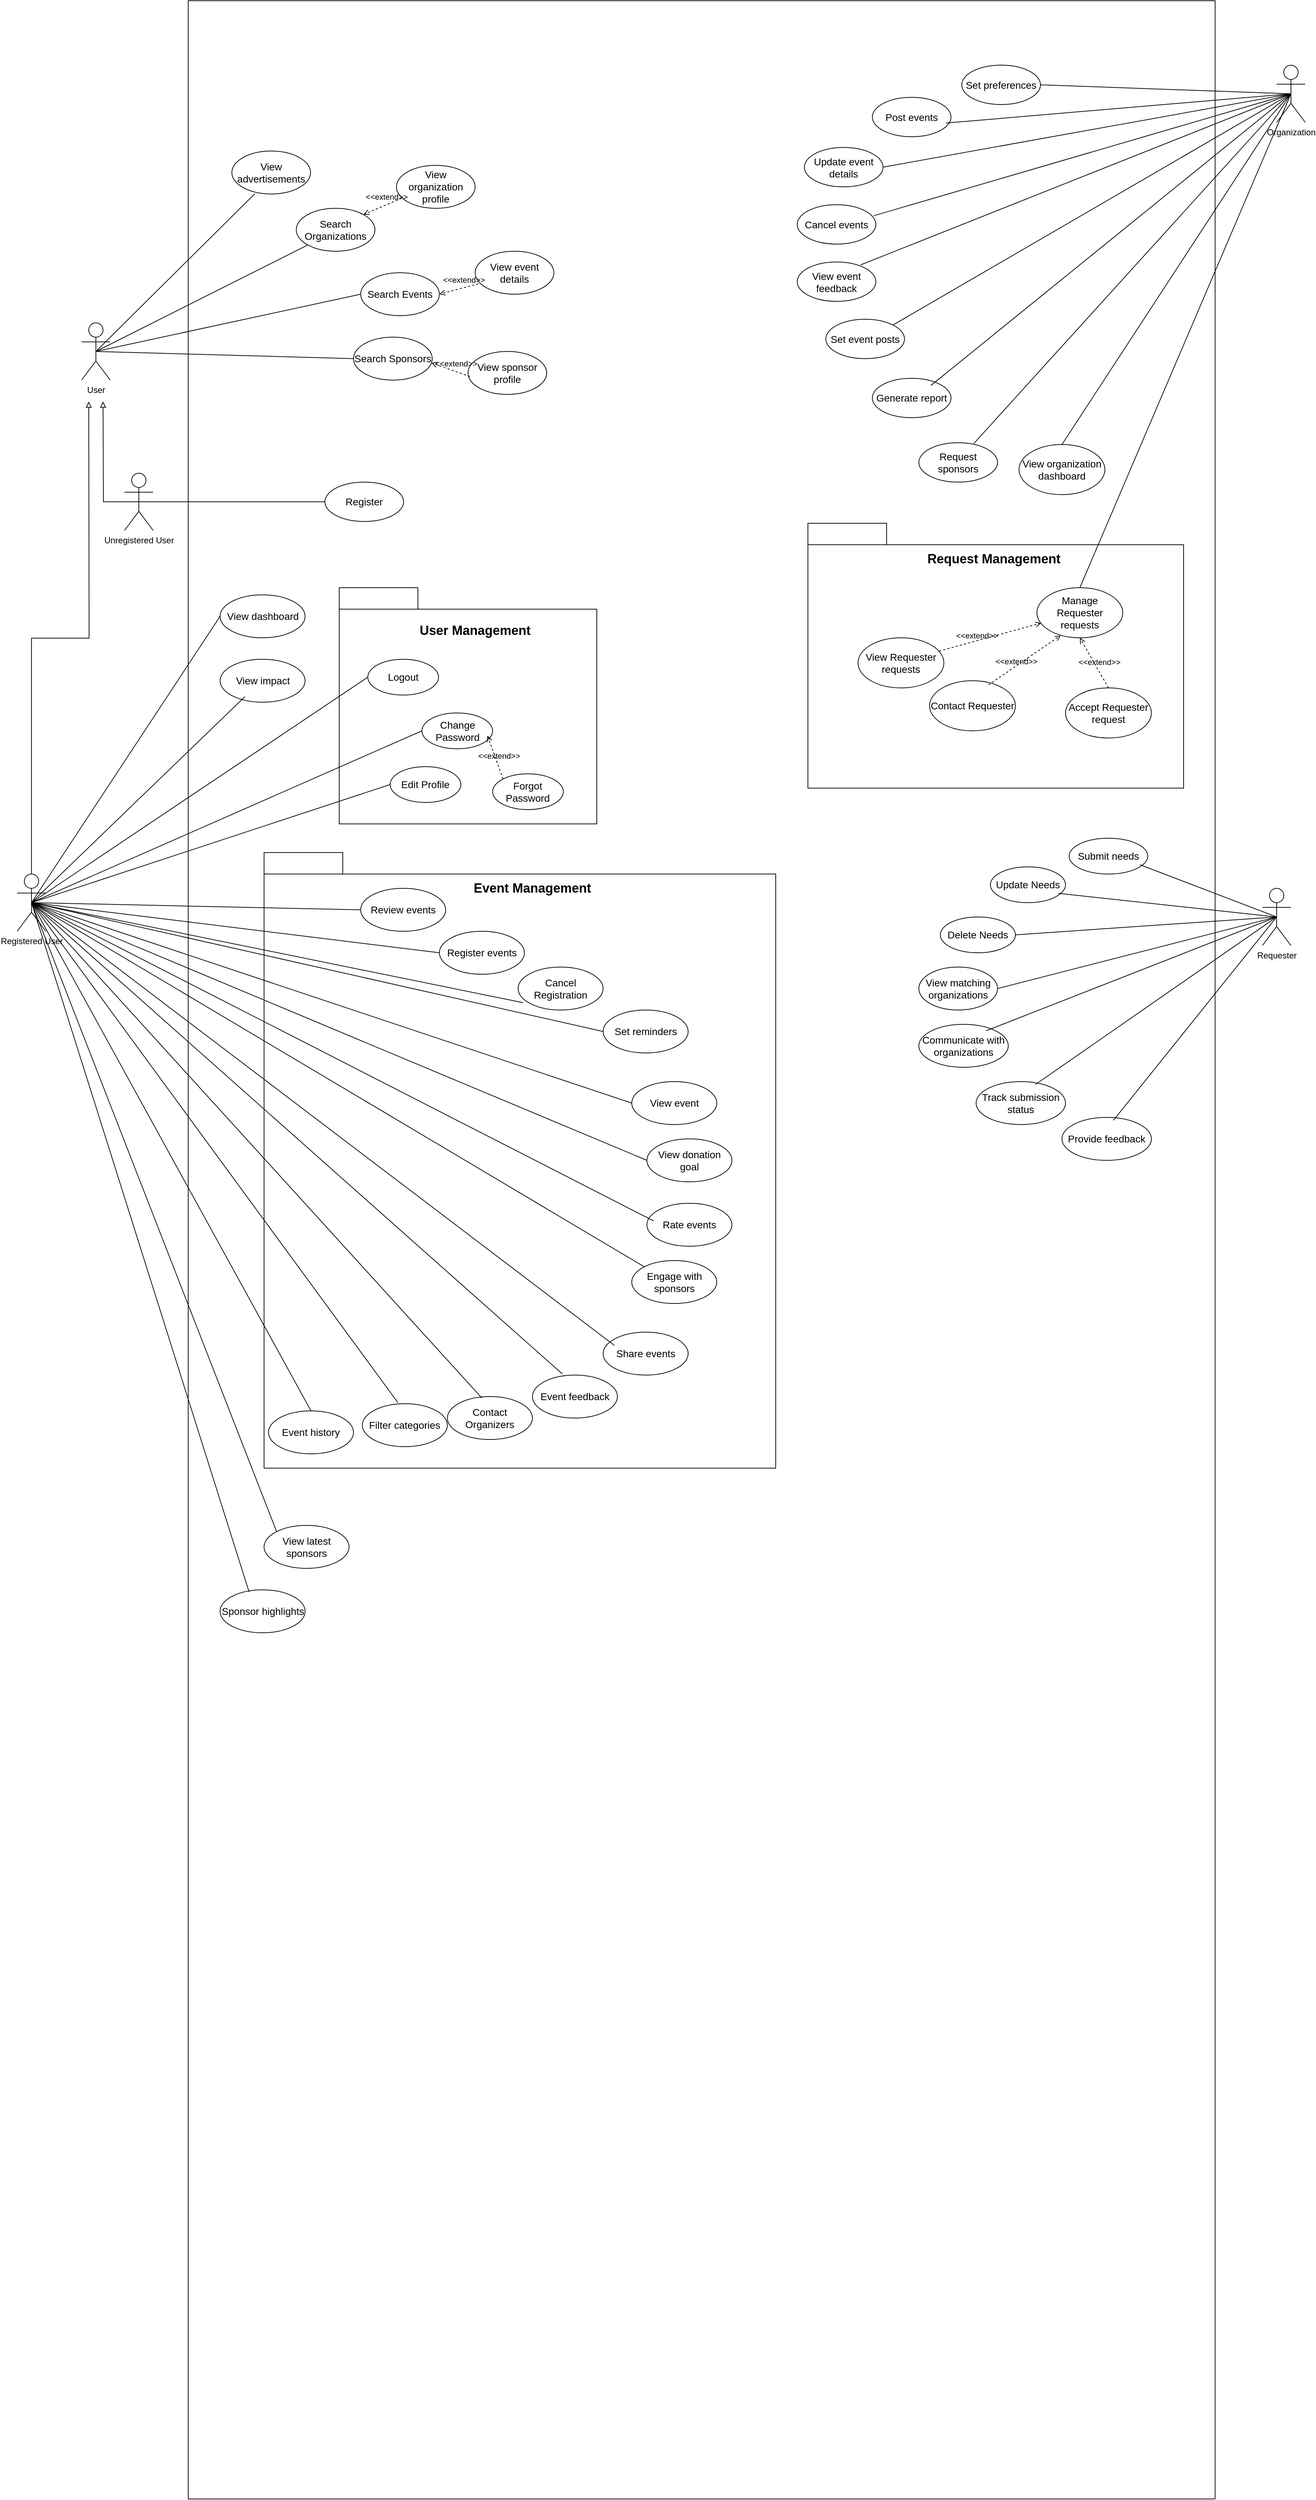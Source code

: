 <mxfile version="24.6.4" type="github">
  <diagram name="Page-1" id="Twm9W9HTtbM4XkpbnREE">
    <mxGraphModel dx="2868" dy="2698" grid="1" gridSize="10" guides="1" tooltips="1" connect="1" arrows="1" fold="1" page="1" pageScale="1" pageWidth="850" pageHeight="1100" math="0" shadow="0">
      <root>
        <mxCell id="0" />
        <mxCell id="1" parent="0" />
        <mxCell id="WttHLfRJtksVpFeQmQ0g-1" value="" style="rounded=0;whiteSpace=wrap;html=1;" vertex="1" parent="1">
          <mxGeometry x="919" y="-330" width="1435" height="3490" as="geometry" />
        </mxCell>
        <mxCell id="WttHLfRJtksVpFeQmQ0g-2" value="User" style="shape=umlActor;verticalLabelPosition=bottom;verticalAlign=top;html=1;outlineConnect=0;" vertex="1" parent="1">
          <mxGeometry x="770" y="120" width="40" height="80" as="geometry" />
        </mxCell>
        <mxCell id="WttHLfRJtksVpFeQmQ0g-6" style="edgeStyle=orthogonalEdgeStyle;rounded=0;orthogonalLoop=1;jettySize=auto;html=1;exitX=0.5;exitY=0.5;exitDx=0;exitDy=0;exitPerimeter=0;endArrow=block;endFill=0;" edge="1" parent="1" source="WttHLfRJtksVpFeQmQ0g-3">
          <mxGeometry relative="1" as="geometry">
            <mxPoint x="800" y="230" as="targetPoint" />
          </mxGeometry>
        </mxCell>
        <mxCell id="WttHLfRJtksVpFeQmQ0g-3" value="Unregistered User&lt;div&gt;&lt;br&gt;&lt;/div&gt;" style="shape=umlActor;verticalLabelPosition=bottom;verticalAlign=top;html=1;outlineConnect=0;" vertex="1" parent="1">
          <mxGeometry x="830" y="330" width="40" height="80" as="geometry" />
        </mxCell>
        <mxCell id="WttHLfRJtksVpFeQmQ0g-4" value="&lt;font style=&quot;font-size: 14px;&quot;&gt;Register&lt;/font&gt;" style="ellipse;whiteSpace=wrap;html=1;" vertex="1" parent="1">
          <mxGeometry x="1110" y="342.5" width="110" height="55" as="geometry" />
        </mxCell>
        <mxCell id="WttHLfRJtksVpFeQmQ0g-5" value="" style="endArrow=none;html=1;rounded=0;entryX=0;entryY=0.5;entryDx=0;entryDy=0;exitX=0.5;exitY=0.5;exitDx=0;exitDy=0;exitPerimeter=0;" edge="1" parent="1" source="WttHLfRJtksVpFeQmQ0g-3" target="WttHLfRJtksVpFeQmQ0g-4">
          <mxGeometry width="50" height="50" relative="1" as="geometry">
            <mxPoint x="930" y="440" as="sourcePoint" />
            <mxPoint x="1150" y="440" as="targetPoint" />
          </mxGeometry>
        </mxCell>
        <mxCell id="WttHLfRJtksVpFeQmQ0g-7" value="&lt;span style=&quot;font-size: 14px;&quot;&gt;Search Organizations&lt;/span&gt;" style="ellipse;whiteSpace=wrap;html=1;" vertex="1" parent="1">
          <mxGeometry x="1070" y="-40" width="110" height="60" as="geometry" />
        </mxCell>
        <mxCell id="WttHLfRJtksVpFeQmQ0g-8" value="&lt;span style=&quot;font-size: 14px;&quot;&gt;Search Events&lt;/span&gt;" style="ellipse;whiteSpace=wrap;html=1;" vertex="1" parent="1">
          <mxGeometry x="1160" y="50" width="110" height="60" as="geometry" />
        </mxCell>
        <mxCell id="WttHLfRJtksVpFeQmQ0g-9" value="&lt;span style=&quot;font-size: 14px;&quot;&gt;Search Sponsors&lt;/span&gt;" style="ellipse;whiteSpace=wrap;html=1;" vertex="1" parent="1">
          <mxGeometry x="1150" y="140" width="110" height="60" as="geometry" />
        </mxCell>
        <mxCell id="WttHLfRJtksVpFeQmQ0g-10" value="&lt;span style=&quot;font-size: 14px;&quot;&gt;View advertisements&lt;/span&gt;" style="ellipse;whiteSpace=wrap;html=1;" vertex="1" parent="1">
          <mxGeometry x="980" y="-120" width="110" height="60" as="geometry" />
        </mxCell>
        <mxCell id="WttHLfRJtksVpFeQmQ0g-11" value="&lt;span style=&quot;font-size: 14px;&quot;&gt;View event details&lt;/span&gt;" style="ellipse;whiteSpace=wrap;html=1;" vertex="1" parent="1">
          <mxGeometry x="1320" y="20" width="110" height="60" as="geometry" />
        </mxCell>
        <mxCell id="WttHLfRJtksVpFeQmQ0g-12" value="&lt;span style=&quot;font-size: 14px;&quot;&gt;View sponsor profile&lt;/span&gt;" style="ellipse;whiteSpace=wrap;html=1;" vertex="1" parent="1">
          <mxGeometry x="1310" y="160" width="110" height="60" as="geometry" />
        </mxCell>
        <mxCell id="WttHLfRJtksVpFeQmQ0g-13" value="&lt;span style=&quot;font-size: 14px;&quot;&gt;View organization profile&lt;/span&gt;" style="ellipse;whiteSpace=wrap;html=1;" vertex="1" parent="1">
          <mxGeometry x="1210" y="-100" width="110" height="60" as="geometry" />
        </mxCell>
        <mxCell id="WttHLfRJtksVpFeQmQ0g-14" value="" style="endArrow=none;html=1;rounded=0;entryX=0;entryY=0.5;entryDx=0;entryDy=0;exitX=0.5;exitY=0.5;exitDx=0;exitDy=0;exitPerimeter=0;" edge="1" parent="1" source="WttHLfRJtksVpFeQmQ0g-2" target="WttHLfRJtksVpFeQmQ0g-9">
          <mxGeometry width="50" height="50" relative="1" as="geometry">
            <mxPoint x="820" y="260" as="sourcePoint" />
            <mxPoint x="1080" y="260" as="targetPoint" />
          </mxGeometry>
        </mxCell>
        <mxCell id="WttHLfRJtksVpFeQmQ0g-15" value="" style="endArrow=none;html=1;rounded=0;entryX=0;entryY=0.5;entryDx=0;entryDy=0;exitX=0.5;exitY=0.5;exitDx=0;exitDy=0;exitPerimeter=0;" edge="1" parent="1" source="WttHLfRJtksVpFeQmQ0g-2" target="WttHLfRJtksVpFeQmQ0g-8">
          <mxGeometry width="50" height="50" relative="1" as="geometry">
            <mxPoint x="760" y="80" as="sourcePoint" />
            <mxPoint x="1120" y="90" as="targetPoint" />
          </mxGeometry>
        </mxCell>
        <mxCell id="WttHLfRJtksVpFeQmQ0g-16" value="" style="endArrow=none;html=1;rounded=0;entryX=0;entryY=1;entryDx=0;entryDy=0;exitX=0.5;exitY=0.5;exitDx=0;exitDy=0;exitPerimeter=0;" edge="1" parent="1" source="WttHLfRJtksVpFeQmQ0g-2" target="WttHLfRJtksVpFeQmQ0g-7">
          <mxGeometry width="50" height="50" relative="1" as="geometry">
            <mxPoint x="460" y="60" as="sourcePoint" />
            <mxPoint x="830" y="-20" as="targetPoint" />
          </mxGeometry>
        </mxCell>
        <mxCell id="WttHLfRJtksVpFeQmQ0g-17" value="" style="endArrow=none;html=1;rounded=0;entryX=0.291;entryY=0.996;entryDx=0;entryDy=0;exitX=0.5;exitY=0.5;exitDx=0;exitDy=0;exitPerimeter=0;entryPerimeter=0;" edge="1" parent="1" source="WttHLfRJtksVpFeQmQ0g-2" target="WttHLfRJtksVpFeQmQ0g-10">
          <mxGeometry width="50" height="50" relative="1" as="geometry">
            <mxPoint x="470" y="89" as="sourcePoint" />
            <mxPoint x="766" y="-60" as="targetPoint" />
          </mxGeometry>
        </mxCell>
        <mxCell id="WttHLfRJtksVpFeQmQ0g-18" value="&amp;lt;&amp;lt;extend&amp;gt;&amp;gt;" style="html=1;verticalAlign=bottom;labelBackgroundColor=none;endArrow=open;endFill=0;dashed=1;rounded=0;exitX=0.023;exitY=0.583;exitDx=0;exitDy=0;entryX=0.991;entryY=0.6;entryDx=0;entryDy=0;entryPerimeter=0;exitPerimeter=0;" edge="1" parent="1" source="WttHLfRJtksVpFeQmQ0g-12" target="WttHLfRJtksVpFeQmQ0g-9">
          <mxGeometry x="-0.264" y="-2" width="160" relative="1" as="geometry">
            <mxPoint x="1220" y="310" as="sourcePoint" />
            <mxPoint x="1198" y="250" as="targetPoint" />
            <mxPoint as="offset" />
          </mxGeometry>
        </mxCell>
        <mxCell id="WttHLfRJtksVpFeQmQ0g-19" value="&amp;lt;&amp;lt;extend&amp;gt;&amp;gt;" style="html=1;verticalAlign=bottom;labelBackgroundColor=none;endArrow=open;endFill=0;dashed=1;rounded=0;exitX=0.041;exitY=0.758;exitDx=0;exitDy=0;entryX=1;entryY=0.5;entryDx=0;entryDy=0;exitPerimeter=0;" edge="1" parent="1" source="WttHLfRJtksVpFeQmQ0g-11" target="WttHLfRJtksVpFeQmQ0g-8">
          <mxGeometry x="-0.264" y="-2" width="160" relative="1" as="geometry">
            <mxPoint x="1329" y="139" as="sourcePoint" />
            <mxPoint x="1275" y="120" as="targetPoint" />
            <mxPoint as="offset" />
          </mxGeometry>
        </mxCell>
        <mxCell id="WttHLfRJtksVpFeQmQ0g-20" value="&amp;lt;&amp;lt;extend&amp;gt;&amp;gt;" style="html=1;verticalAlign=bottom;labelBackgroundColor=none;endArrow=open;endFill=0;dashed=1;rounded=0;exitX=0.064;exitY=0.767;exitDx=0;exitDy=0;entryX=1;entryY=0;entryDx=0;entryDy=0;exitPerimeter=0;" edge="1" parent="1" source="WttHLfRJtksVpFeQmQ0g-13" target="WttHLfRJtksVpFeQmQ0g-7">
          <mxGeometry x="-0.264" y="-2" width="160" relative="1" as="geometry">
            <mxPoint x="1255" y="20" as="sourcePoint" />
            <mxPoint x="1200" y="35" as="targetPoint" />
            <mxPoint as="offset" />
          </mxGeometry>
        </mxCell>
        <mxCell id="WttHLfRJtksVpFeQmQ0g-22" style="edgeStyle=orthogonalEdgeStyle;rounded=0;orthogonalLoop=1;jettySize=auto;html=1;exitX=0.5;exitY=0;exitDx=0;exitDy=0;exitPerimeter=0;endArrow=block;endFill=0;" edge="1" parent="1" source="WttHLfRJtksVpFeQmQ0g-21">
          <mxGeometry relative="1" as="geometry">
            <mxPoint x="780" y="230" as="targetPoint" />
          </mxGeometry>
        </mxCell>
        <mxCell id="WttHLfRJtksVpFeQmQ0g-21" value="&lt;div&gt;Registered User&lt;/div&gt;" style="shape=umlActor;verticalLabelPosition=bottom;verticalAlign=top;html=1;outlineConnect=0;" vertex="1" parent="1">
          <mxGeometry x="680" y="890" width="40" height="80" as="geometry" />
        </mxCell>
        <mxCell id="WttHLfRJtksVpFeQmQ0g-23" value="" style="shape=folder;fontStyle=1;tabWidth=110;tabHeight=30;tabPosition=left;html=1;boundedLbl=1;labelInHeader=1;container=0;collapsible=0;whiteSpace=wrap;" vertex="1" parent="1">
          <mxGeometry x="1130" y="490" width="360" height="330" as="geometry" />
        </mxCell>
        <mxCell id="WttHLfRJtksVpFeQmQ0g-24" value="&lt;b style=&quot;font-size: 18px;&quot;&gt;User Management&lt;/b&gt;" style="html=1;strokeColor=none;resizeWidth=1;resizeHeight=1;fillColor=none;part=1;connectable=0;allowArrows=0;deletable=0;whiteSpace=wrap;" vertex="1" parent="1">
          <mxGeometry x="1070" y="520" width="500" as="geometry">
            <mxPoint y="30" as="offset" />
          </mxGeometry>
        </mxCell>
        <mxCell id="WttHLfRJtksVpFeQmQ0g-25" value="&lt;font style=&quot;font-size: 14px;&quot;&gt;Logout&lt;/font&gt;" style="ellipse;whiteSpace=wrap;html=1;" vertex="1" parent="1">
          <mxGeometry x="1170.004" y="590" width="98.814" height="50" as="geometry" />
        </mxCell>
        <mxCell id="WttHLfRJtksVpFeQmQ0g-26" value="&lt;font style=&quot;font-size: 14px;&quot;&gt;Change Password&lt;/font&gt;" style="ellipse;whiteSpace=wrap;html=1;" vertex="1" parent="1">
          <mxGeometry x="1245.591" y="664.998" width="98.814" height="50" as="geometry" />
        </mxCell>
        <mxCell id="WttHLfRJtksVpFeQmQ0g-27" value="&lt;font style=&quot;font-size: 14px;&quot;&gt;Edit Profile&lt;/font&gt;" style="ellipse;whiteSpace=wrap;html=1;" vertex="1" parent="1">
          <mxGeometry x="1201.184" y="739.998" width="98.814" height="50" as="geometry" />
        </mxCell>
        <mxCell id="WttHLfRJtksVpFeQmQ0g-28" value="&lt;font style=&quot;font-size: 14px;&quot;&gt;Forgot Password&lt;/font&gt;" style="ellipse;whiteSpace=wrap;html=1;" vertex="1" parent="1">
          <mxGeometry x="1344.406" y="749.995" width="98.814" height="50" as="geometry" />
        </mxCell>
        <mxCell id="WttHLfRJtksVpFeQmQ0g-29" value="&amp;lt;&amp;lt;extend&amp;gt;&amp;gt;" style="html=1;verticalAlign=bottom;labelBackgroundColor=none;endArrow=open;endFill=0;dashed=1;rounded=0;exitX=0;exitY=0;exitDx=0;exitDy=0;entryX=0.927;entryY=0.634;entryDx=0;entryDy=0;entryPerimeter=0;" edge="1" parent="1" source="WttHLfRJtksVpFeQmQ0g-28" target="WttHLfRJtksVpFeQmQ0g-26">
          <mxGeometry x="-0.264" y="-2" width="160" relative="1" as="geometry">
            <mxPoint x="1960" y="680" as="sourcePoint" />
            <mxPoint x="1760" y="410" as="targetPoint" />
            <mxPoint as="offset" />
          </mxGeometry>
        </mxCell>
        <mxCell id="WttHLfRJtksVpFeQmQ0g-30" value="" style="endArrow=none;html=1;rounded=0;entryX=0;entryY=0.5;entryDx=0;entryDy=0;exitX=0.5;exitY=0.5;exitDx=0;exitDy=0;exitPerimeter=0;" edge="1" parent="1" source="WttHLfRJtksVpFeQmQ0g-21" target="WttHLfRJtksVpFeQmQ0g-25">
          <mxGeometry width="50" height="50" relative="1" as="geometry">
            <mxPoint x="780" y="520" as="sourcePoint" />
            <mxPoint x="1040" y="520" as="targetPoint" />
          </mxGeometry>
        </mxCell>
        <mxCell id="WttHLfRJtksVpFeQmQ0g-31" value="" style="endArrow=none;html=1;rounded=0;entryX=0;entryY=0.5;entryDx=0;entryDy=0;exitX=0.5;exitY=0.5;exitDx=0;exitDy=0;exitPerimeter=0;" edge="1" parent="1" source="WttHLfRJtksVpFeQmQ0g-21" target="WttHLfRJtksVpFeQmQ0g-26">
          <mxGeometry width="50" height="50" relative="1" as="geometry">
            <mxPoint x="600" y="690" as="sourcePoint" />
            <mxPoint x="1070" y="755" as="targetPoint" />
          </mxGeometry>
        </mxCell>
        <mxCell id="WttHLfRJtksVpFeQmQ0g-32" value="" style="endArrow=none;html=1;rounded=0;entryX=0;entryY=0.5;entryDx=0;entryDy=0;exitX=0.5;exitY=0.5;exitDx=0;exitDy=0;exitPerimeter=0;" edge="1" parent="1" source="WttHLfRJtksVpFeQmQ0g-21" target="WttHLfRJtksVpFeQmQ0g-27">
          <mxGeometry width="50" height="50" relative="1" as="geometry">
            <mxPoint x="517" y="665" as="sourcePoint" />
            <mxPoint x="1063" y="805" as="targetPoint" />
          </mxGeometry>
        </mxCell>
        <mxCell id="WttHLfRJtksVpFeQmQ0g-36" value="&lt;font style=&quot;font-size: 14px;&quot;&gt;View dashboard&lt;/font&gt;" style="ellipse;whiteSpace=wrap;html=1;" vertex="1" parent="1">
          <mxGeometry x="963.54" y="500" width="118.82" height="60" as="geometry" />
        </mxCell>
        <mxCell id="WttHLfRJtksVpFeQmQ0g-50" value="" style="shape=folder;fontStyle=1;tabWidth=110;tabHeight=30;tabPosition=left;html=1;boundedLbl=1;labelInHeader=1;container=0;collapsible=0;whiteSpace=wrap;" vertex="1" parent="1">
          <mxGeometry x="1025" y="860" width="715" height="860" as="geometry" />
        </mxCell>
        <mxCell id="WttHLfRJtksVpFeQmQ0g-33" value="&lt;font style=&quot;font-size: 14px;&quot;&gt;Set reminders&lt;/font&gt;" style="ellipse;whiteSpace=wrap;html=1;" vertex="1" parent="1">
          <mxGeometry x="1498.82" y="1080" width="118.82" height="60" as="geometry" />
        </mxCell>
        <mxCell id="WttHLfRJtksVpFeQmQ0g-34" value="&lt;font style=&quot;font-size: 14px;&quot;&gt;Register events&lt;/font&gt;" style="ellipse;whiteSpace=wrap;html=1;" vertex="1" parent="1">
          <mxGeometry x="1270" y="970" width="118.82" height="60" as="geometry" />
        </mxCell>
        <mxCell id="WttHLfRJtksVpFeQmQ0g-35" value="&lt;font style=&quot;font-size: 14px;&quot;&gt;Cancel Registration&lt;/font&gt;" style="ellipse;whiteSpace=wrap;html=1;" vertex="1" parent="1">
          <mxGeometry x="1380" y="1020" width="118.82" height="60" as="geometry" />
        </mxCell>
        <mxCell id="WttHLfRJtksVpFeQmQ0g-37" value="&lt;font style=&quot;font-size: 14px;&quot;&gt;Filter categories&lt;/font&gt;" style="ellipse;whiteSpace=wrap;html=1;" vertex="1" parent="1">
          <mxGeometry x="1162.36" y="1630" width="118.82" height="60" as="geometry" />
        </mxCell>
        <mxCell id="WttHLfRJtksVpFeQmQ0g-38" value="&lt;font style=&quot;font-size: 14px;&quot;&gt;Rate events&lt;/font&gt;" style="ellipse;whiteSpace=wrap;html=1;" vertex="1" parent="1">
          <mxGeometry x="1560.0" y="1350" width="118.82" height="60" as="geometry" />
        </mxCell>
        <mxCell id="WttHLfRJtksVpFeQmQ0g-39" value="&lt;font style=&quot;font-size: 14px;&quot;&gt;Review events&lt;/font&gt;" style="ellipse;whiteSpace=wrap;html=1;" vertex="1" parent="1">
          <mxGeometry x="1160.0" y="910" width="118.82" height="60" as="geometry" />
        </mxCell>
        <mxCell id="WttHLfRJtksVpFeQmQ0g-40" value="&lt;font style=&quot;font-size: 14px;&quot;&gt;Share events&lt;/font&gt;" style="ellipse;whiteSpace=wrap;html=1;" vertex="1" parent="1">
          <mxGeometry x="1498.82" y="1530" width="118.82" height="60" as="geometry" />
        </mxCell>
        <mxCell id="WttHLfRJtksVpFeQmQ0g-41" value="&lt;font style=&quot;font-size: 14px;&quot;&gt;Contact Organizers&lt;/font&gt;" style="ellipse;whiteSpace=wrap;html=1;" vertex="1" parent="1">
          <mxGeometry x="1281.18" y="1620" width="118.82" height="60" as="geometry" />
        </mxCell>
        <mxCell id="WttHLfRJtksVpFeQmQ0g-42" value="&lt;font style=&quot;font-size: 14px;&quot;&gt;View impact&lt;/font&gt;" style="ellipse;whiteSpace=wrap;html=1;" vertex="1" parent="1">
          <mxGeometry x="963.54" y="590" width="118.82" height="60" as="geometry" />
        </mxCell>
        <mxCell id="WttHLfRJtksVpFeQmQ0g-43" value="&lt;font style=&quot;font-size: 14px;&quot;&gt;View event&lt;/font&gt;" style="ellipse;whiteSpace=wrap;html=1;" vertex="1" parent="1">
          <mxGeometry x="1538.82" y="1180" width="118.82" height="60" as="geometry" />
        </mxCell>
        <mxCell id="WttHLfRJtksVpFeQmQ0g-44" value="&lt;font style=&quot;font-size: 14px;&quot;&gt;View donation goal&lt;/font&gt;" style="ellipse;whiteSpace=wrap;html=1;" vertex="1" parent="1">
          <mxGeometry x="1560.0" y="1260" width="118.82" height="60" as="geometry" />
        </mxCell>
        <mxCell id="WttHLfRJtksVpFeQmQ0g-47" value="&lt;font style=&quot;font-size: 14px;&quot;&gt;Engage with sponsors&lt;/font&gt;" style="ellipse;whiteSpace=wrap;html=1;" vertex="1" parent="1">
          <mxGeometry x="1538.82" y="1430" width="118.82" height="60" as="geometry" />
        </mxCell>
        <mxCell id="WttHLfRJtksVpFeQmQ0g-48" value="&lt;font style=&quot;font-size: 14px;&quot;&gt;Event history&lt;/font&gt;" style="ellipse;whiteSpace=wrap;html=1;" vertex="1" parent="1">
          <mxGeometry x="1031.18" y="1640" width="118.82" height="60" as="geometry" />
        </mxCell>
        <mxCell id="WttHLfRJtksVpFeQmQ0g-49" value="&lt;font style=&quot;font-size: 14px;&quot;&gt;Event feedback&lt;/font&gt;" style="ellipse;whiteSpace=wrap;html=1;" vertex="1" parent="1">
          <mxGeometry x="1400.0" y="1590" width="118.82" height="60" as="geometry" />
        </mxCell>
        <mxCell id="WttHLfRJtksVpFeQmQ0g-45" value="&lt;font style=&quot;font-size: 14px;&quot;&gt;View latest sponsors&lt;/font&gt;" style="ellipse;whiteSpace=wrap;html=1;" vertex="1" parent="1">
          <mxGeometry x="1025.0" y="1800" width="118.82" height="60" as="geometry" />
        </mxCell>
        <mxCell id="WttHLfRJtksVpFeQmQ0g-46" value="&lt;font style=&quot;font-size: 14px;&quot;&gt;Sponsor highlights&lt;/font&gt;" style="ellipse;whiteSpace=wrap;html=1;" vertex="1" parent="1">
          <mxGeometry x="963.54" y="1890" width="118.82" height="60" as="geometry" />
        </mxCell>
        <mxCell id="WttHLfRJtksVpFeQmQ0g-51" value="&lt;b style=&quot;font-size: 18px;&quot;&gt;Event Management&lt;/b&gt;" style="html=1;strokeColor=none;resizeWidth=1;resizeHeight=1;fillColor=none;part=1;connectable=0;allowArrows=0;deletable=0;whiteSpace=wrap;" vertex="1" parent="1">
          <mxGeometry x="1150" y="880" width="500" as="geometry">
            <mxPoint y="30" as="offset" />
          </mxGeometry>
        </mxCell>
        <mxCell id="WttHLfRJtksVpFeQmQ0g-52" value="" style="endArrow=none;html=1;rounded=0;entryX=0;entryY=0.5;entryDx=0;entryDy=0;exitX=0.5;exitY=0.5;exitDx=0;exitDy=0;exitPerimeter=0;" edge="1" parent="1" source="WttHLfRJtksVpFeQmQ0g-21" target="WttHLfRJtksVpFeQmQ0g-36">
          <mxGeometry width="50" height="50" relative="1" as="geometry">
            <mxPoint x="240" y="1005" as="sourcePoint" />
            <mxPoint x="710" y="690" as="targetPoint" />
          </mxGeometry>
        </mxCell>
        <mxCell id="WttHLfRJtksVpFeQmQ0g-53" value="" style="endArrow=none;html=1;rounded=0;entryX=0.292;entryY=0.871;entryDx=0;entryDy=0;exitX=0.5;exitY=0.5;exitDx=0;exitDy=0;exitPerimeter=0;entryPerimeter=0;" edge="1" parent="1" source="WttHLfRJtksVpFeQmQ0g-21" target="WttHLfRJtksVpFeQmQ0g-42">
          <mxGeometry width="50" height="50" relative="1" as="geometry">
            <mxPoint x="699.54" y="1030" as="sourcePoint" />
            <mxPoint x="963.54" y="630" as="targetPoint" />
          </mxGeometry>
        </mxCell>
        <mxCell id="WttHLfRJtksVpFeQmQ0g-54" value="" style="endArrow=none;html=1;rounded=0;entryX=0;entryY=0.5;entryDx=0;entryDy=0;exitX=0.5;exitY=0.5;exitDx=0;exitDy=0;exitPerimeter=0;" edge="1" parent="1" source="WttHLfRJtksVpFeQmQ0g-21" target="WttHLfRJtksVpFeQmQ0g-39">
          <mxGeometry width="50" height="50" relative="1" as="geometry">
            <mxPoint x="640" y="1298" as="sourcePoint" />
            <mxPoint x="938" y="1010" as="targetPoint" />
          </mxGeometry>
        </mxCell>
        <mxCell id="WttHLfRJtksVpFeQmQ0g-55" value="" style="endArrow=none;html=1;rounded=0;entryX=0;entryY=0.5;entryDx=0;entryDy=0;exitX=0.5;exitY=0.5;exitDx=0;exitDy=0;exitPerimeter=0;" edge="1" parent="1" source="WttHLfRJtksVpFeQmQ0g-21" target="WttHLfRJtksVpFeQmQ0g-34">
          <mxGeometry width="50" height="50" relative="1" as="geometry">
            <mxPoint x="680" y="1050" as="sourcePoint" />
            <mxPoint x="1140" y="1060" as="targetPoint" />
          </mxGeometry>
        </mxCell>
        <mxCell id="WttHLfRJtksVpFeQmQ0g-56" value="" style="endArrow=none;html=1;rounded=0;entryX=0.059;entryY=0.829;entryDx=0;entryDy=0;exitX=0.5;exitY=0.5;exitDx=0;exitDy=0;exitPerimeter=0;entryPerimeter=0;" edge="1" parent="1" source="WttHLfRJtksVpFeQmQ0g-21" target="WttHLfRJtksVpFeQmQ0g-35">
          <mxGeometry width="50" height="50" relative="1" as="geometry">
            <mxPoint x="680" y="1050" as="sourcePoint" />
            <mxPoint x="1250" y="1120" as="targetPoint" />
          </mxGeometry>
        </mxCell>
        <mxCell id="WttHLfRJtksVpFeQmQ0g-57" value="" style="endArrow=none;html=1;rounded=0;entryX=0;entryY=0.5;entryDx=0;entryDy=0;exitX=0.5;exitY=0.5;exitDx=0;exitDy=0;exitPerimeter=0;" edge="1" parent="1" source="WttHLfRJtksVpFeQmQ0g-21" target="WttHLfRJtksVpFeQmQ0g-33">
          <mxGeometry width="50" height="50" relative="1" as="geometry">
            <mxPoint x="670" y="1050" as="sourcePoint" />
            <mxPoint x="1357" y="1190" as="targetPoint" />
          </mxGeometry>
        </mxCell>
        <mxCell id="WttHLfRJtksVpFeQmQ0g-58" value="" style="endArrow=none;html=1;rounded=0;entryX=0;entryY=0.5;entryDx=0;entryDy=0;exitX=0.5;exitY=0.5;exitDx=0;exitDy=0;exitPerimeter=0;" edge="1" parent="1" source="WttHLfRJtksVpFeQmQ0g-21" target="WttHLfRJtksVpFeQmQ0g-43">
          <mxGeometry width="50" height="50" relative="1" as="geometry">
            <mxPoint x="670" y="1040" as="sourcePoint" />
            <mxPoint x="1469" y="1220" as="targetPoint" />
          </mxGeometry>
        </mxCell>
        <mxCell id="WttHLfRJtksVpFeQmQ0g-59" value="" style="endArrow=none;html=1;rounded=0;entryX=0;entryY=0.5;entryDx=0;entryDy=0;exitX=0.5;exitY=0.5;exitDx=0;exitDy=0;exitPerimeter=0;" edge="1" parent="1" source="WttHLfRJtksVpFeQmQ0g-21" target="WttHLfRJtksVpFeQmQ0g-44">
          <mxGeometry width="50" height="50" relative="1" as="geometry">
            <mxPoint x="620" y="1060" as="sourcePoint" />
            <mxPoint x="1459" y="1340" as="targetPoint" />
          </mxGeometry>
        </mxCell>
        <mxCell id="WttHLfRJtksVpFeQmQ0g-60" value="" style="endArrow=none;html=1;rounded=0;entryX=0.08;entryY=0.412;entryDx=0;entryDy=0;exitX=0.5;exitY=0.5;exitDx=0;exitDy=0;exitPerimeter=0;entryPerimeter=0;" edge="1" parent="1" source="WttHLfRJtksVpFeQmQ0g-21" target="WttHLfRJtksVpFeQmQ0g-38">
          <mxGeometry width="50" height="50" relative="1" as="geometry">
            <mxPoint x="638.82" y="1040" as="sourcePoint" />
            <mxPoint x="1498.82" y="1400" as="targetPoint" />
          </mxGeometry>
        </mxCell>
        <mxCell id="WttHLfRJtksVpFeQmQ0g-61" value="" style="endArrow=none;html=1;rounded=0;entryX=0;entryY=0;entryDx=0;entryDy=0;exitX=0.5;exitY=0.5;exitDx=0;exitDy=0;exitPerimeter=0;" edge="1" parent="1" source="WttHLfRJtksVpFeQmQ0g-21" target="WttHLfRJtksVpFeQmQ0g-47">
          <mxGeometry width="50" height="50" relative="1" as="geometry">
            <mxPoint x="573.22" y="1020" as="sourcePoint" />
            <mxPoint x="1443.22" y="1465" as="targetPoint" />
          </mxGeometry>
        </mxCell>
        <mxCell id="WttHLfRJtksVpFeQmQ0g-62" value="" style="endArrow=none;html=1;rounded=0;entryX=0.132;entryY=0.308;entryDx=0;entryDy=0;exitX=0.5;exitY=0.5;exitDx=0;exitDy=0;exitPerimeter=0;entryPerimeter=0;" edge="1" parent="1" source="WttHLfRJtksVpFeQmQ0g-21" target="WttHLfRJtksVpFeQmQ0g-40">
          <mxGeometry width="50" height="50" relative="1" as="geometry">
            <mxPoint x="510" y="1000" as="sourcePoint" />
            <mxPoint x="1366" y="1509" as="targetPoint" />
          </mxGeometry>
        </mxCell>
        <mxCell id="WttHLfRJtksVpFeQmQ0g-63" value="" style="endArrow=none;html=1;rounded=0;entryX=0.353;entryY=-0.025;entryDx=0;entryDy=0;exitX=0.5;exitY=0.5;exitDx=0;exitDy=0;exitPerimeter=0;entryPerimeter=0;" edge="1" parent="1" source="WttHLfRJtksVpFeQmQ0g-21" target="WttHLfRJtksVpFeQmQ0g-49">
          <mxGeometry width="50" height="50" relative="1" as="geometry">
            <mxPoint x="550" y="981" as="sourcePoint" />
            <mxPoint x="1365" y="1599" as="targetPoint" />
          </mxGeometry>
        </mxCell>
        <mxCell id="WttHLfRJtksVpFeQmQ0g-64" value="" style="endArrow=none;html=1;rounded=0;entryX=0.407;entryY=0.037;entryDx=0;entryDy=0;exitX=0.5;exitY=0.5;exitDx=0;exitDy=0;exitPerimeter=0;entryPerimeter=0;" edge="1" parent="1" source="WttHLfRJtksVpFeQmQ0g-21" target="WttHLfRJtksVpFeQmQ0g-41">
          <mxGeometry width="50" height="50" relative="1" as="geometry">
            <mxPoint x="490" y="981" as="sourcePoint" />
            <mxPoint x="1232" y="1640" as="targetPoint" />
          </mxGeometry>
        </mxCell>
        <mxCell id="WttHLfRJtksVpFeQmQ0g-65" value="" style="endArrow=none;html=1;rounded=0;entryX=0.418;entryY=-0.025;entryDx=0;entryDy=0;exitX=0.5;exitY=0.5;exitDx=0;exitDy=0;exitPerimeter=0;entryPerimeter=0;" edge="1" parent="1" source="WttHLfRJtksVpFeQmQ0g-21" target="WttHLfRJtksVpFeQmQ0g-37">
          <mxGeometry width="50" height="50" relative="1" as="geometry">
            <mxPoint x="520" y="958" as="sourcePoint" />
            <mxPoint x="1150" y="1650" as="targetPoint" />
          </mxGeometry>
        </mxCell>
        <mxCell id="WttHLfRJtksVpFeQmQ0g-66" value="" style="endArrow=none;html=1;rounded=0;entryX=0.5;entryY=0;entryDx=0;entryDy=0;exitX=0.5;exitY=0.5;exitDx=0;exitDy=0;exitPerimeter=0;" edge="1" parent="1" source="WttHLfRJtksVpFeQmQ0g-21" target="WttHLfRJtksVpFeQmQ0g-48">
          <mxGeometry width="50" height="50" relative="1" as="geometry">
            <mxPoint x="330" y="900" as="sourcePoint" />
            <mxPoint x="842" y="1599" as="targetPoint" />
          </mxGeometry>
        </mxCell>
        <mxCell id="WttHLfRJtksVpFeQmQ0g-67" value="" style="endArrow=none;html=1;rounded=0;entryX=0;entryY=0;entryDx=0;entryDy=0;exitX=0.5;exitY=0.5;exitDx=0;exitDy=0;exitPerimeter=0;" edge="1" parent="1" source="WttHLfRJtksVpFeQmQ0g-21" target="WttHLfRJtksVpFeQmQ0g-45">
          <mxGeometry width="50" height="50" relative="1" as="geometry">
            <mxPoint x="310" y="1020" as="sourcePoint" />
            <mxPoint x="701" y="1730" as="targetPoint" />
          </mxGeometry>
        </mxCell>
        <mxCell id="WttHLfRJtksVpFeQmQ0g-68" value="" style="endArrow=none;html=1;rounded=0;entryX=0.341;entryY=0.05;entryDx=0;entryDy=0;exitX=0.5;exitY=0.5;exitDx=0;exitDy=0;exitPerimeter=0;entryPerimeter=0;" edge="1" parent="1" source="WttHLfRJtksVpFeQmQ0g-21" target="WttHLfRJtksVpFeQmQ0g-46">
          <mxGeometry width="50" height="50" relative="1" as="geometry">
            <mxPoint x="480" y="1020" as="sourcePoint" />
            <mxPoint x="823" y="1899" as="targetPoint" />
          </mxGeometry>
        </mxCell>
        <mxCell id="WttHLfRJtksVpFeQmQ0g-69" value="&lt;div&gt;Organization&lt;/div&gt;" style="shape=umlActor;verticalLabelPosition=bottom;verticalAlign=top;html=1;outlineConnect=0;" vertex="1" parent="1">
          <mxGeometry x="2440" y="-240" width="40" height="80" as="geometry" />
        </mxCell>
        <mxCell id="WttHLfRJtksVpFeQmQ0g-70" value="&lt;font style=&quot;font-size: 14px;&quot;&gt;Set preferences&lt;/font&gt;" style="ellipse;whiteSpace=wrap;html=1;" vertex="1" parent="1">
          <mxGeometry x="2000" y="-240" width="110" height="55" as="geometry" />
        </mxCell>
        <mxCell id="WttHLfRJtksVpFeQmQ0g-71" value="&lt;font style=&quot;font-size: 14px;&quot;&gt;Post events&lt;/font&gt;" style="ellipse;whiteSpace=wrap;html=1;" vertex="1" parent="1">
          <mxGeometry x="1875" y="-195" width="110" height="55" as="geometry" />
        </mxCell>
        <mxCell id="WttHLfRJtksVpFeQmQ0g-72" value="&lt;font style=&quot;font-size: 14px;&quot;&gt;Update event details&lt;/font&gt;" style="ellipse;whiteSpace=wrap;html=1;" vertex="1" parent="1">
          <mxGeometry x="1780" y="-125" width="110" height="55" as="geometry" />
        </mxCell>
        <mxCell id="WttHLfRJtksVpFeQmQ0g-73" value="&lt;font style=&quot;font-size: 14px;&quot;&gt;Cancel events&lt;/font&gt;" style="ellipse;whiteSpace=wrap;html=1;" vertex="1" parent="1">
          <mxGeometry x="1770" y="-45" width="110" height="55" as="geometry" />
        </mxCell>
        <mxCell id="WttHLfRJtksVpFeQmQ0g-74" value="&lt;font style=&quot;font-size: 14px;&quot;&gt;View event feedback&lt;/font&gt;" style="ellipse;whiteSpace=wrap;html=1;" vertex="1" parent="1">
          <mxGeometry x="1770" y="35" width="110" height="55" as="geometry" />
        </mxCell>
        <mxCell id="WttHLfRJtksVpFeQmQ0g-75" value="&lt;font style=&quot;font-size: 14px;&quot;&gt;Set event posts&lt;/font&gt;" style="ellipse;whiteSpace=wrap;html=1;" vertex="1" parent="1">
          <mxGeometry x="1810" y="115" width="110" height="55" as="geometry" />
        </mxCell>
        <mxCell id="WttHLfRJtksVpFeQmQ0g-76" value="&lt;span style=&quot;font-size: 14px;&quot;&gt;Generate report&lt;/span&gt;" style="ellipse;whiteSpace=wrap;html=1;" vertex="1" parent="1">
          <mxGeometry x="1875" y="197.5" width="110" height="55" as="geometry" />
        </mxCell>
        <mxCell id="WttHLfRJtksVpFeQmQ0g-77" value="&lt;span style=&quot;font-size: 14px;&quot;&gt;Request sponsors&lt;/span&gt;" style="ellipse;whiteSpace=wrap;html=1;" vertex="1" parent="1">
          <mxGeometry x="1940" y="287.5" width="110" height="55" as="geometry" />
        </mxCell>
        <mxCell id="WttHLfRJtksVpFeQmQ0g-79" value="&lt;span style=&quot;font-size: 14px;&quot;&gt;View organization dashboard&lt;/span&gt;" style="ellipse;whiteSpace=wrap;html=1;" vertex="1" parent="1">
          <mxGeometry x="2080" y="290" width="120" height="70" as="geometry" />
        </mxCell>
        <mxCell id="WttHLfRJtksVpFeQmQ0g-86" value="" style="endArrow=none;html=1;rounded=0;entryX=0.5;entryY=0.5;entryDx=0;entryDy=0;exitX=1;exitY=0.5;exitDx=0;exitDy=0;entryPerimeter=0;" edge="1" parent="1" source="WttHLfRJtksVpFeQmQ0g-70" target="WttHLfRJtksVpFeQmQ0g-69">
          <mxGeometry width="50" height="50" relative="1" as="geometry">
            <mxPoint x="2014" y="197.5" as="sourcePoint" />
            <mxPoint x="2236" y="-22.5" as="targetPoint" />
          </mxGeometry>
        </mxCell>
        <mxCell id="WttHLfRJtksVpFeQmQ0g-87" value="" style="endArrow=none;html=1;rounded=0;entryX=0.5;entryY=0.5;entryDx=0;entryDy=0;exitX=0.935;exitY=0.653;exitDx=0;exitDy=0;entryPerimeter=0;exitPerimeter=0;" edge="1" parent="1" source="WttHLfRJtksVpFeQmQ0g-71" target="WttHLfRJtksVpFeQmQ0g-69">
          <mxGeometry width="50" height="50" relative="1" as="geometry">
            <mxPoint x="1970" y="-30" as="sourcePoint" />
            <mxPoint x="2320" y="-18" as="targetPoint" />
          </mxGeometry>
        </mxCell>
        <mxCell id="WttHLfRJtksVpFeQmQ0g-88" value="" style="endArrow=none;html=1;rounded=0;entryX=0.5;entryY=0.5;entryDx=0;entryDy=0;exitX=1;exitY=0.5;exitDx=0;exitDy=0;entryPerimeter=0;" edge="1" parent="1" source="WttHLfRJtksVpFeQmQ0g-72" target="WttHLfRJtksVpFeQmQ0g-69">
          <mxGeometry width="50" height="50" relative="1" as="geometry">
            <mxPoint x="1899" y="10.5" as="sourcePoint" />
            <mxPoint x="2381" y="-30.5" as="targetPoint" />
          </mxGeometry>
        </mxCell>
        <mxCell id="WttHLfRJtksVpFeQmQ0g-89" value="" style="endArrow=none;html=1;rounded=0;entryX=0.5;entryY=0.5;entryDx=0;entryDy=0;exitX=0.971;exitY=0.281;exitDx=0;exitDy=0;entryPerimeter=0;exitPerimeter=0;" edge="1" parent="1" source="WttHLfRJtksVpFeQmQ0g-73" target="WttHLfRJtksVpFeQmQ0g-69">
          <mxGeometry width="50" height="50" relative="1" as="geometry">
            <mxPoint x="1860" y="80" as="sourcePoint" />
            <mxPoint x="2430" y="-23" as="targetPoint" />
          </mxGeometry>
        </mxCell>
        <mxCell id="WttHLfRJtksVpFeQmQ0g-90" value="" style="endArrow=none;html=1;rounded=0;entryX=0.5;entryY=0.5;entryDx=0;entryDy=0;exitX=0.807;exitY=0.073;exitDx=0;exitDy=0;entryPerimeter=0;exitPerimeter=0;" edge="1" parent="1" source="WttHLfRJtksVpFeQmQ0g-74" target="WttHLfRJtksVpFeQmQ0g-69">
          <mxGeometry width="50" height="50" relative="1" as="geometry">
            <mxPoint x="1890" y="60" as="sourcePoint" />
            <mxPoint x="2473" y="-110" as="targetPoint" />
          </mxGeometry>
        </mxCell>
        <mxCell id="WttHLfRJtksVpFeQmQ0g-91" value="" style="endArrow=none;html=1;rounded=0;entryX=0.5;entryY=0.5;entryDx=0;entryDy=0;exitX=1;exitY=0;exitDx=0;exitDy=0;entryPerimeter=0;" edge="1" parent="1" source="WttHLfRJtksVpFeQmQ0g-75" target="WttHLfRJtksVpFeQmQ0g-69">
          <mxGeometry width="50" height="50" relative="1" as="geometry">
            <mxPoint x="1880" y="109.5" as="sourcePoint" />
            <mxPoint x="2481" y="-129.5" as="targetPoint" />
          </mxGeometry>
        </mxCell>
        <mxCell id="WttHLfRJtksVpFeQmQ0g-92" value="" style="endArrow=none;html=1;rounded=0;entryX=0.5;entryY=0.5;entryDx=0;entryDy=0;exitX=0.744;exitY=0.183;exitDx=0;exitDy=0;entryPerimeter=0;exitPerimeter=0;" edge="1" parent="1" source="WttHLfRJtksVpFeQmQ0g-76" target="WttHLfRJtksVpFeQmQ0g-69">
          <mxGeometry width="50" height="50" relative="1" as="geometry">
            <mxPoint x="1920" y="223" as="sourcePoint" />
            <mxPoint x="2476" y="-100" as="targetPoint" />
          </mxGeometry>
        </mxCell>
        <mxCell id="WttHLfRJtksVpFeQmQ0g-93" value="" style="endArrow=none;html=1;rounded=0;entryX=0.5;entryY=0.5;entryDx=0;entryDy=0;exitX=0.699;exitY=0.019;exitDx=0;exitDy=0;entryPerimeter=0;exitPerimeter=0;" edge="1" parent="1" source="WttHLfRJtksVpFeQmQ0g-77" target="WttHLfRJtksVpFeQmQ0g-69">
          <mxGeometry width="50" height="50" relative="1" as="geometry">
            <mxPoint x="1967" y="308" as="sourcePoint" />
            <mxPoint x="2470" y="-100" as="targetPoint" />
          </mxGeometry>
        </mxCell>
        <mxCell id="WttHLfRJtksVpFeQmQ0g-94" value="" style="endArrow=none;html=1;rounded=0;entryX=0.5;entryY=0.5;entryDx=0;entryDy=0;exitX=0.5;exitY=0;exitDx=0;exitDy=0;entryPerimeter=0;" edge="1" parent="1" source="WttHLfRJtksVpFeQmQ0g-79" target="WttHLfRJtksVpFeQmQ0g-69">
          <mxGeometry width="50" height="50" relative="1" as="geometry">
            <mxPoint x="2037" y="379" as="sourcePoint" />
            <mxPoint x="2480" y="-110" as="targetPoint" />
          </mxGeometry>
        </mxCell>
        <mxCell id="WttHLfRJtksVpFeQmQ0g-96" value="" style="shape=folder;fontStyle=1;tabWidth=110;tabHeight=30;tabPosition=left;html=1;boundedLbl=1;labelInHeader=1;container=0;collapsible=0;whiteSpace=wrap;" vertex="1" parent="1">
          <mxGeometry x="1785" y="400" width="525" height="370" as="geometry" />
        </mxCell>
        <mxCell id="WttHLfRJtksVpFeQmQ0g-78" value="&lt;span style=&quot;font-size: 14px;&quot;&gt;View Requester requests&lt;/span&gt;" style="ellipse;whiteSpace=wrap;html=1;" vertex="1" parent="1">
          <mxGeometry x="1855" y="560" width="120" height="70" as="geometry" />
        </mxCell>
        <mxCell id="WttHLfRJtksVpFeQmQ0g-80" value="&lt;span style=&quot;font-size: 14px;&quot;&gt;Manage Requester requests&lt;/span&gt;" style="ellipse;whiteSpace=wrap;html=1;" vertex="1" parent="1">
          <mxGeometry x="2105" y="490" width="120" height="70" as="geometry" />
        </mxCell>
        <mxCell id="WttHLfRJtksVpFeQmQ0g-81" value="&lt;span style=&quot;font-size: 14px;&quot;&gt;Accept Requester request&lt;/span&gt;" style="ellipse;whiteSpace=wrap;html=1;" vertex="1" parent="1">
          <mxGeometry x="2145" y="630" width="120" height="70" as="geometry" />
        </mxCell>
        <mxCell id="WttHLfRJtksVpFeQmQ0g-82" value="&lt;span style=&quot;font-size: 14px;&quot;&gt;Contact Requester&lt;/span&gt;" style="ellipse;whiteSpace=wrap;html=1;" vertex="1" parent="1">
          <mxGeometry x="1955" y="620" width="120" height="70" as="geometry" />
        </mxCell>
        <mxCell id="WttHLfRJtksVpFeQmQ0g-83" value="&amp;lt;&amp;lt;extend&amp;gt;&amp;gt;" style="html=1;verticalAlign=bottom;labelBackgroundColor=none;endArrow=open;endFill=0;dashed=1;rounded=0;entryX=0.05;entryY=0.706;entryDx=0;entryDy=0;entryPerimeter=0;exitX=0.944;exitY=0.265;exitDx=0;exitDy=0;exitPerimeter=0;" edge="1" parent="1" source="WttHLfRJtksVpFeQmQ0g-78" target="WttHLfRJtksVpFeQmQ0g-80">
          <mxGeometry x="-0.264" y="-2" width="160" relative="1" as="geometry">
            <mxPoint x="1456.84" y="-210" as="sourcePoint" />
            <mxPoint x="1678.82" y="446" as="targetPoint" />
            <mxPoint as="offset" />
          </mxGeometry>
        </mxCell>
        <mxCell id="WttHLfRJtksVpFeQmQ0g-84" value="&amp;lt;&amp;lt;extend&amp;gt;&amp;gt;" style="html=1;verticalAlign=bottom;labelBackgroundColor=none;endArrow=open;endFill=0;dashed=1;rounded=0;entryX=0.277;entryY=0.953;entryDx=0;entryDy=0;entryPerimeter=0;exitX=0.686;exitY=0.083;exitDx=0;exitDy=0;exitPerimeter=0;" edge="1" parent="1" source="WttHLfRJtksVpFeQmQ0g-82" target="WttHLfRJtksVpFeQmQ0g-80">
          <mxGeometry x="-0.264" y="-2" width="160" relative="1" as="geometry">
            <mxPoint x="2083" y="545" as="sourcePoint" />
            <mxPoint x="2216" y="465" as="targetPoint" />
            <mxPoint as="offset" />
          </mxGeometry>
        </mxCell>
        <mxCell id="WttHLfRJtksVpFeQmQ0g-85" value="&amp;lt;&amp;lt;extend&amp;gt;&amp;gt;" style="html=1;verticalAlign=bottom;labelBackgroundColor=none;endArrow=open;endFill=0;dashed=1;rounded=0;entryX=0.5;entryY=1;entryDx=0;entryDy=0;exitX=0.5;exitY=0;exitDx=0;exitDy=0;" edge="1" parent="1" source="WttHLfRJtksVpFeQmQ0g-81" target="WttHLfRJtksVpFeQmQ0g-80">
          <mxGeometry x="-0.264" y="-2" width="160" relative="1" as="geometry">
            <mxPoint x="2152" y="556" as="sourcePoint" />
            <mxPoint x="2243" y="437" as="targetPoint" />
            <mxPoint as="offset" />
          </mxGeometry>
        </mxCell>
        <mxCell id="WttHLfRJtksVpFeQmQ0g-95" value="" style="endArrow=none;html=1;rounded=0;exitX=0.5;exitY=0;exitDx=0;exitDy=0;entryX=0.5;entryY=0.5;entryDx=0;entryDy=0;entryPerimeter=0;" edge="1" parent="1" source="WttHLfRJtksVpFeQmQ0g-80" target="WttHLfRJtksVpFeQmQ0g-69">
          <mxGeometry width="50" height="50" relative="1" as="geometry">
            <mxPoint x="2150" y="300" as="sourcePoint" />
            <mxPoint x="2530" y="-150" as="targetPoint" />
          </mxGeometry>
        </mxCell>
        <mxCell id="WttHLfRJtksVpFeQmQ0g-97" value="&lt;b style=&quot;font-size: 18px;&quot;&gt;Request Management&lt;/b&gt;" style="html=1;strokeColor=none;resizeWidth=1;resizeHeight=1;fillColor=none;part=1;connectable=0;allowArrows=0;deletable=0;whiteSpace=wrap;" vertex="1" parent="1">
          <mxGeometry x="1795" y="420" width="500" as="geometry">
            <mxPoint y="30" as="offset" />
          </mxGeometry>
        </mxCell>
        <mxCell id="WttHLfRJtksVpFeQmQ0g-98" value="&lt;div&gt;Requester&lt;/div&gt;" style="shape=umlActor;verticalLabelPosition=bottom;verticalAlign=top;html=1;outlineConnect=0;" vertex="1" parent="1">
          <mxGeometry x="2420" y="910" width="40" height="80" as="geometry" />
        </mxCell>
        <mxCell id="WttHLfRJtksVpFeQmQ0g-99" value="&lt;span style=&quot;font-size: 14px;&quot;&gt;Submit needs&lt;/span&gt;" style="ellipse;whiteSpace=wrap;html=1;" vertex="1" parent="1">
          <mxGeometry x="2150" y="840" width="110" height="50" as="geometry" />
        </mxCell>
        <mxCell id="WttHLfRJtksVpFeQmQ0g-100" value="&lt;span style=&quot;font-size: 14px;&quot;&gt;Update Needs&lt;/span&gt;" style="ellipse;whiteSpace=wrap;html=1;" vertex="1" parent="1">
          <mxGeometry x="2040" y="880" width="105" height="50" as="geometry" />
        </mxCell>
        <mxCell id="WttHLfRJtksVpFeQmQ0g-101" value="&lt;span style=&quot;font-size: 14px;&quot;&gt;Delete Needs&lt;/span&gt;" style="ellipse;whiteSpace=wrap;html=1;" vertex="1" parent="1">
          <mxGeometry x="1970" y="950" width="105" height="50" as="geometry" />
        </mxCell>
        <mxCell id="WttHLfRJtksVpFeQmQ0g-102" value="&lt;span style=&quot;font-size: 14px;&quot;&gt;View matching organizations&lt;/span&gt;" style="ellipse;whiteSpace=wrap;html=1;" vertex="1" parent="1">
          <mxGeometry x="1940" y="1020" width="110" height="60" as="geometry" />
        </mxCell>
        <mxCell id="WttHLfRJtksVpFeQmQ0g-103" value="&lt;span style=&quot;font-size: 14px;&quot;&gt;Communicate with organizations&lt;/span&gt;" style="ellipse;whiteSpace=wrap;html=1;" vertex="1" parent="1">
          <mxGeometry x="1940" y="1100" width="125" height="60" as="geometry" />
        </mxCell>
        <mxCell id="WttHLfRJtksVpFeQmQ0g-104" value="&lt;span style=&quot;font-size: 14px;&quot;&gt;Track submission status&lt;/span&gt;" style="ellipse;whiteSpace=wrap;html=1;" vertex="1" parent="1">
          <mxGeometry x="2020" y="1180" width="125" height="60" as="geometry" />
        </mxCell>
        <mxCell id="WttHLfRJtksVpFeQmQ0g-105" value="&lt;span style=&quot;font-size: 14px;&quot;&gt;Provide feedback&lt;/span&gt;" style="ellipse;whiteSpace=wrap;html=1;" vertex="1" parent="1">
          <mxGeometry x="2140" y="1230" width="125" height="60" as="geometry" />
        </mxCell>
        <mxCell id="WttHLfRJtksVpFeQmQ0g-106" value="" style="endArrow=none;html=1;rounded=0;entryX=0.5;entryY=0.5;entryDx=0;entryDy=0;exitX=0.9;exitY=0.74;exitDx=0;exitDy=0;exitPerimeter=0;entryPerimeter=0;" edge="1" parent="1" source="WttHLfRJtksVpFeQmQ0g-99" target="WttHLfRJtksVpFeQmQ0g-98">
          <mxGeometry width="50" height="50" relative="1" as="geometry">
            <mxPoint x="1550" y="930" as="sourcePoint" />
            <mxPoint x="2349" y="1110" as="targetPoint" />
          </mxGeometry>
        </mxCell>
        <mxCell id="WttHLfRJtksVpFeQmQ0g-107" value="" style="endArrow=none;html=1;rounded=0;entryX=0.5;entryY=0.5;entryDx=0;entryDy=0;exitX=0.905;exitY=0.74;exitDx=0;exitDy=0;exitPerimeter=0;entryPerimeter=0;" edge="1" parent="1" source="WttHLfRJtksVpFeQmQ0g-100" target="WttHLfRJtksVpFeQmQ0g-98">
          <mxGeometry width="50" height="50" relative="1" as="geometry">
            <mxPoint x="2100" y="990" as="sourcePoint" />
            <mxPoint x="2291" y="1063" as="targetPoint" />
          </mxGeometry>
        </mxCell>
        <mxCell id="WttHLfRJtksVpFeQmQ0g-108" value="" style="endArrow=none;html=1;rounded=0;entryX=0.5;entryY=0.5;entryDx=0;entryDy=0;exitX=1;exitY=0.5;exitDx=0;exitDy=0;entryPerimeter=0;" edge="1" parent="1" source="WttHLfRJtksVpFeQmQ0g-101" target="WttHLfRJtksVpFeQmQ0g-98">
          <mxGeometry width="50" height="50" relative="1" as="geometry">
            <mxPoint x="2080" y="1000" as="sourcePoint" />
            <mxPoint x="2385" y="1033" as="targetPoint" />
          </mxGeometry>
        </mxCell>
        <mxCell id="WttHLfRJtksVpFeQmQ0g-109" value="" style="endArrow=none;html=1;rounded=0;entryX=0.5;entryY=0.5;entryDx=0;entryDy=0;exitX=1;exitY=0.5;exitDx=0;exitDy=0;entryPerimeter=0;" edge="1" parent="1" source="WttHLfRJtksVpFeQmQ0g-102" target="WttHLfRJtksVpFeQmQ0g-98">
          <mxGeometry width="50" height="50" relative="1" as="geometry">
            <mxPoint x="2050" y="1055" as="sourcePoint" />
            <mxPoint x="2415" y="1030" as="targetPoint" />
          </mxGeometry>
        </mxCell>
        <mxCell id="WttHLfRJtksVpFeQmQ0g-110" value="" style="endArrow=none;html=1;rounded=0;entryX=0.5;entryY=0.5;entryDx=0;entryDy=0;exitX=0.752;exitY=0.15;exitDx=0;exitDy=0;entryPerimeter=0;exitPerimeter=0;" edge="1" parent="1" source="WttHLfRJtksVpFeQmQ0g-103" target="WttHLfRJtksVpFeQmQ0g-98">
          <mxGeometry width="50" height="50" relative="1" as="geometry">
            <mxPoint x="2040" y="1140" as="sourcePoint" />
            <mxPoint x="2430" y="1040" as="targetPoint" />
          </mxGeometry>
        </mxCell>
        <mxCell id="WttHLfRJtksVpFeQmQ0g-111" value="" style="endArrow=none;html=1;rounded=0;entryX=0.5;entryY=0.5;entryDx=0;entryDy=0;exitX=0.664;exitY=0.067;exitDx=0;exitDy=0;entryPerimeter=0;exitPerimeter=0;" edge="1" parent="1" source="WttHLfRJtksVpFeQmQ0g-104" target="WttHLfRJtksVpFeQmQ0g-98">
          <mxGeometry width="50" height="50" relative="1" as="geometry">
            <mxPoint x="2040" y="1179" as="sourcePoint" />
            <mxPoint x="2446" y="1020" as="targetPoint" />
          </mxGeometry>
        </mxCell>
        <mxCell id="WttHLfRJtksVpFeQmQ0g-112" value="" style="endArrow=none;html=1;rounded=0;entryX=0.5;entryY=0.5;entryDx=0;entryDy=0;exitX=0.576;exitY=0.067;exitDx=0;exitDy=0;entryPerimeter=0;exitPerimeter=0;" edge="1" parent="1" source="WttHLfRJtksVpFeQmQ0g-105" target="WttHLfRJtksVpFeQmQ0g-98">
          <mxGeometry width="50" height="50" relative="1" as="geometry">
            <mxPoint x="2125" y="1254" as="sourcePoint" />
            <mxPoint x="2462" y="1020" as="targetPoint" />
          </mxGeometry>
        </mxCell>
      </root>
    </mxGraphModel>
  </diagram>
</mxfile>
